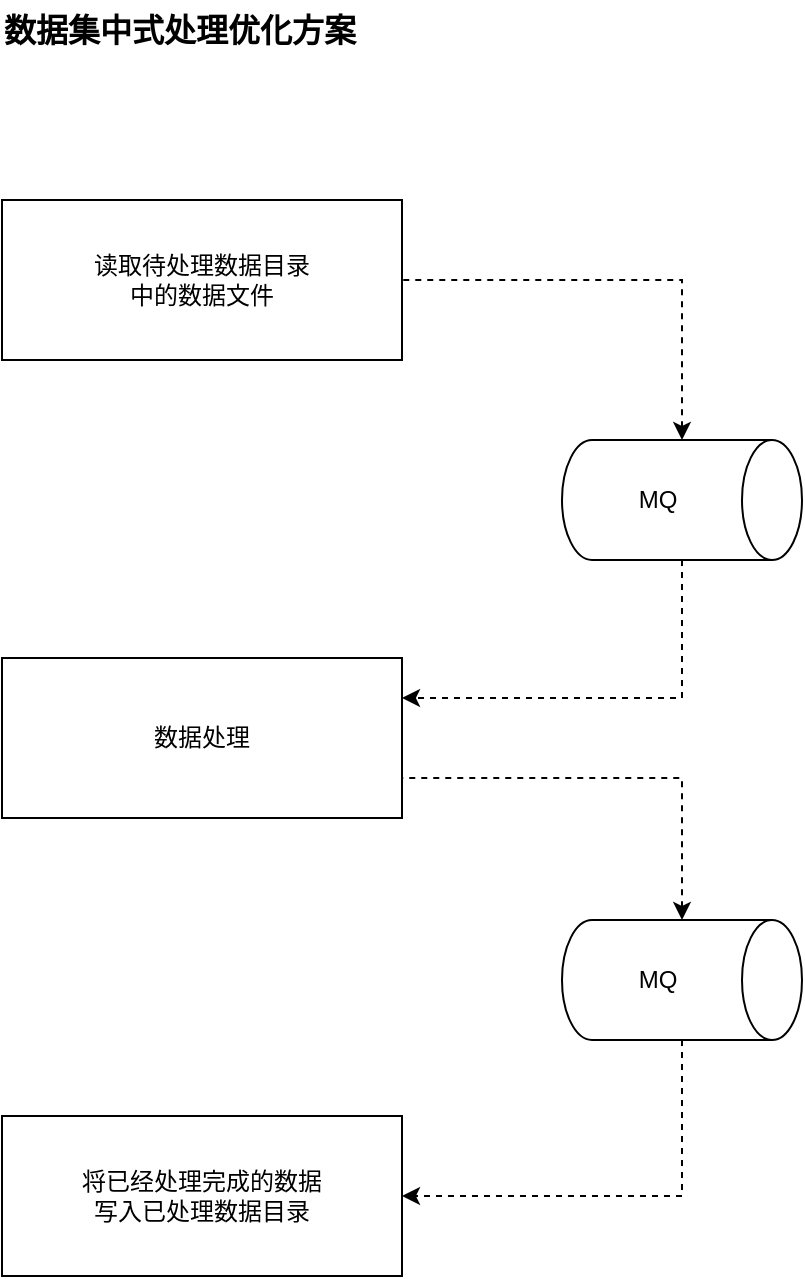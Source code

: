 <mxfile version="22.0.4" type="github" pages="2">
  <diagram name="0001" id="y2zCg2tqc-IcQTNm7M6H">
    <mxGraphModel dx="1434" dy="758" grid="1" gridSize="10" guides="1" tooltips="1" connect="1" arrows="1" fold="1" page="1" pageScale="1" pageWidth="1169" pageHeight="827" math="0" shadow="0">
      <root>
        <mxCell id="sdHGfgtrLrPXHbDimJ2l-0" />
        <mxCell id="sdHGfgtrLrPXHbDimJ2l-1" parent="sdHGfgtrLrPXHbDimJ2l-0" />
        <mxCell id="sdHGfgtrLrPXHbDimJ2l-57" value="&lt;b style=&quot;font-size: 16px;&quot;&gt;数据集中式处理优化方案&lt;/b&gt;" style="text;html=1;align=left;verticalAlign=middle;resizable=0;points=[];autosize=1;strokeColor=none;fillColor=none;fontSize=16;rounded=0;labelBackgroundColor=none;" parent="sdHGfgtrLrPXHbDimJ2l-1" vertex="1">
          <mxGeometry x="80" y="20" width="200" height="30" as="geometry" />
        </mxCell>
        <mxCell id="4jgcVAzd8omzdndsgLxq-9" value="" style="edgeStyle=orthogonalEdgeStyle;rounded=0;orthogonalLoop=1;jettySize=auto;html=1;entryX=1;entryY=0.5;entryDx=0;entryDy=0;exitX=0;exitY=0.5;exitDx=0;exitDy=0;exitPerimeter=0;startArrow=classic;startFill=1;endArrow=none;endFill=0;dashed=1;" edge="1" parent="sdHGfgtrLrPXHbDimJ2l-1" source="4jgcVAzd8omzdndsgLxq-2" target="4jgcVAzd8omzdndsgLxq-8">
          <mxGeometry relative="1" as="geometry" />
        </mxCell>
        <mxCell id="4jgcVAzd8omzdndsgLxq-11" value="" style="edgeStyle=orthogonalEdgeStyle;rounded=0;orthogonalLoop=1;jettySize=auto;html=1;entryX=1;entryY=0.25;entryDx=0;entryDy=0;exitX=1;exitY=0.5;exitDx=0;exitDy=0;exitPerimeter=0;dashed=1;" edge="1" parent="sdHGfgtrLrPXHbDimJ2l-1" source="4jgcVAzd8omzdndsgLxq-2" target="4jgcVAzd8omzdndsgLxq-10">
          <mxGeometry relative="1" as="geometry" />
        </mxCell>
        <mxCell id="4jgcVAzd8omzdndsgLxq-2" value="MQ" style="shape=cylinder3;whiteSpace=wrap;html=1;boundedLbl=1;backgroundOutline=1;size=15;direction=south;" vertex="1" parent="sdHGfgtrLrPXHbDimJ2l-1">
          <mxGeometry x="361" y="240" width="120" height="60" as="geometry" />
        </mxCell>
        <mxCell id="4jgcVAzd8omzdndsgLxq-13" value="" style="edgeStyle=orthogonalEdgeStyle;rounded=0;orthogonalLoop=1;jettySize=auto;html=1;entryX=1;entryY=0.75;entryDx=0;entryDy=0;exitX=0;exitY=0.5;exitDx=0;exitDy=0;exitPerimeter=0;startArrow=classic;startFill=1;endArrow=none;endFill=0;dashed=1;" edge="1" parent="sdHGfgtrLrPXHbDimJ2l-1" source="4jgcVAzd8omzdndsgLxq-3" target="4jgcVAzd8omzdndsgLxq-10">
          <mxGeometry relative="1" as="geometry">
            <mxPoint x="803" y="162" as="targetPoint" />
          </mxGeometry>
        </mxCell>
        <mxCell id="4jgcVAzd8omzdndsgLxq-15" value="" style="edgeStyle=orthogonalEdgeStyle;rounded=0;orthogonalLoop=1;jettySize=auto;html=1;entryX=1;entryY=0.5;entryDx=0;entryDy=0;exitX=1;exitY=0.5;exitDx=0;exitDy=0;exitPerimeter=0;dashed=1;" edge="1" parent="sdHGfgtrLrPXHbDimJ2l-1" source="4jgcVAzd8omzdndsgLxq-3" target="4jgcVAzd8omzdndsgLxq-5">
          <mxGeometry relative="1" as="geometry">
            <mxPoint x="1203" y="162" as="targetPoint" />
          </mxGeometry>
        </mxCell>
        <mxCell id="4jgcVAzd8omzdndsgLxq-3" value="MQ" style="shape=cylinder3;whiteSpace=wrap;html=1;boundedLbl=1;backgroundOutline=1;size=15;direction=south;" vertex="1" parent="sdHGfgtrLrPXHbDimJ2l-1">
          <mxGeometry x="361" y="480" width="120" height="60" as="geometry" />
        </mxCell>
        <mxCell id="4jgcVAzd8omzdndsgLxq-5" value="将已经处理完成的数据&lt;br&gt;写入已处理数据目录" style="rounded=0;whiteSpace=wrap;html=1;" vertex="1" parent="sdHGfgtrLrPXHbDimJ2l-1">
          <mxGeometry x="81" y="578" width="200" height="80" as="geometry" />
        </mxCell>
        <mxCell id="4jgcVAzd8omzdndsgLxq-8" value="读取待处理数据目录&lt;br style=&quot;border-color: var(--border-color);&quot;&gt;中的数据文件" style="whiteSpace=wrap;html=1;" vertex="1" parent="sdHGfgtrLrPXHbDimJ2l-1">
          <mxGeometry x="81" y="120" width="200" height="80" as="geometry" />
        </mxCell>
        <mxCell id="4jgcVAzd8omzdndsgLxq-10" value="数据处理" style="whiteSpace=wrap;html=1;" vertex="1" parent="sdHGfgtrLrPXHbDimJ2l-1">
          <mxGeometry x="81" y="349" width="200" height="80" as="geometry" />
        </mxCell>
      </root>
    </mxGraphModel>
  </diagram>
  <diagram name="0002" id="PdEO4ydgansFBNDHehm9">
    <mxGraphModel dx="1434" dy="758" grid="1" gridSize="10" guides="1" tooltips="1" connect="1" arrows="1" fold="1" page="1" pageScale="1" pageWidth="1169" pageHeight="827" math="0" shadow="0">
      <root>
        <mxCell id="MVbzjsdvRDn2bCg9JIur-0" />
        <mxCell id="MVbzjsdvRDn2bCg9JIur-1" parent="MVbzjsdvRDn2bCg9JIur-0" />
        <mxCell id="MVbzjsdvRDn2bCg9JIur-2" value="&lt;b style=&quot;font-size: 16px;&quot;&gt;RPA全局函数管理U盾服务器与按键矩阵工作原理&lt;/b&gt;" style="text;html=1;align=left;verticalAlign=middle;resizable=0;points=[];autosize=1;strokeColor=none;fillColor=none;fontSize=16;rounded=0;labelBackgroundColor=none;" vertex="1" parent="MVbzjsdvRDn2bCg9JIur-1">
          <mxGeometry x="80" y="20" width="370" height="30" as="geometry" />
        </mxCell>
        <mxCell id="MVbzjsdvRDn2bCg9JIur-3" value="" style="edgeStyle=orthogonalEdgeStyle;rounded=0;orthogonalLoop=1;jettySize=auto;html=1;entryX=1;entryY=0.5;entryDx=0;entryDy=0;" edge="1" parent="MVbzjsdvRDn2bCg9JIur-1" source="MVbzjsdvRDn2bCg9JIur-5" target="MVbzjsdvRDn2bCg9JIur-10">
          <mxGeometry relative="1" as="geometry" />
        </mxCell>
        <mxCell id="MVbzjsdvRDn2bCg9JIur-4" value="" style="edgeStyle=orthogonalEdgeStyle;rounded=0;orthogonalLoop=1;jettySize=auto;html=1;entryX=0;entryY=0.5;entryDx=0;entryDy=0;" edge="1" parent="MVbzjsdvRDn2bCg9JIur-1" source="MVbzjsdvRDn2bCg9JIur-5" target="MVbzjsdvRDn2bCg9JIur-11">
          <mxGeometry relative="1" as="geometry" />
        </mxCell>
        <mxCell id="MVbzjsdvRDn2bCg9JIur-5" value="MQ" style="shape=cylinder3;whiteSpace=wrap;html=1;boundedLbl=1;backgroundOutline=1;size=15;direction=south;" vertex="1" parent="MVbzjsdvRDn2bCg9JIur-1">
          <mxGeometry x="282" y="242" width="160" height="80" as="geometry" />
        </mxCell>
        <mxCell id="MVbzjsdvRDn2bCg9JIur-6" value="" style="edgeStyle=orthogonalEdgeStyle;rounded=0;orthogonalLoop=1;jettySize=auto;html=1;entryX=1;entryY=0.5;entryDx=0;entryDy=0;" edge="1" parent="MVbzjsdvRDn2bCg9JIur-1" source="MVbzjsdvRDn2bCg9JIur-8" target="MVbzjsdvRDn2bCg9JIur-11">
          <mxGeometry relative="1" as="geometry">
            <mxPoint x="762" y="162" as="targetPoint" />
          </mxGeometry>
        </mxCell>
        <mxCell id="MVbzjsdvRDn2bCg9JIur-7" value="" style="edgeStyle=orthogonalEdgeStyle;rounded=0;orthogonalLoop=1;jettySize=auto;html=1;entryX=0;entryY=0.5;entryDx=0;entryDy=0;" edge="1" parent="MVbzjsdvRDn2bCg9JIur-1" source="MVbzjsdvRDn2bCg9JIur-8" target="MVbzjsdvRDn2bCg9JIur-9">
          <mxGeometry relative="1" as="geometry">
            <mxPoint x="1162" y="162" as="targetPoint" />
          </mxGeometry>
        </mxCell>
        <mxCell id="MVbzjsdvRDn2bCg9JIur-8" value="MQ" style="shape=cylinder3;whiteSpace=wrap;html=1;boundedLbl=1;backgroundOutline=1;size=15;direction=south;" vertex="1" parent="MVbzjsdvRDn2bCg9JIur-1">
          <mxGeometry x="682" y="242" width="160" height="80" as="geometry" />
        </mxCell>
        <mxCell id="MVbzjsdvRDn2bCg9JIur-9" value="将已经处理完成的数据&lt;br&gt;写入已处理数据目录" style="rounded=0;whiteSpace=wrap;html=1;" vertex="1" parent="MVbzjsdvRDn2bCg9JIur-1">
          <mxGeometry x="882" y="122" width="160" height="80" as="geometry" />
        </mxCell>
        <mxCell id="MVbzjsdvRDn2bCg9JIur-10" value="读取待处理数据目录&lt;br style=&quot;border-color: var(--border-color);&quot;&gt;中的数据文件" style="whiteSpace=wrap;html=1;" vertex="1" parent="MVbzjsdvRDn2bCg9JIur-1">
          <mxGeometry x="82" y="122" width="160" height="80" as="geometry" />
        </mxCell>
        <mxCell id="MVbzjsdvRDn2bCg9JIur-11" value="数据处理" style="whiteSpace=wrap;html=1;" vertex="1" parent="MVbzjsdvRDn2bCg9JIur-1">
          <mxGeometry x="482" y="122" width="160" height="80" as="geometry" />
        </mxCell>
      </root>
    </mxGraphModel>
  </diagram>
</mxfile>
